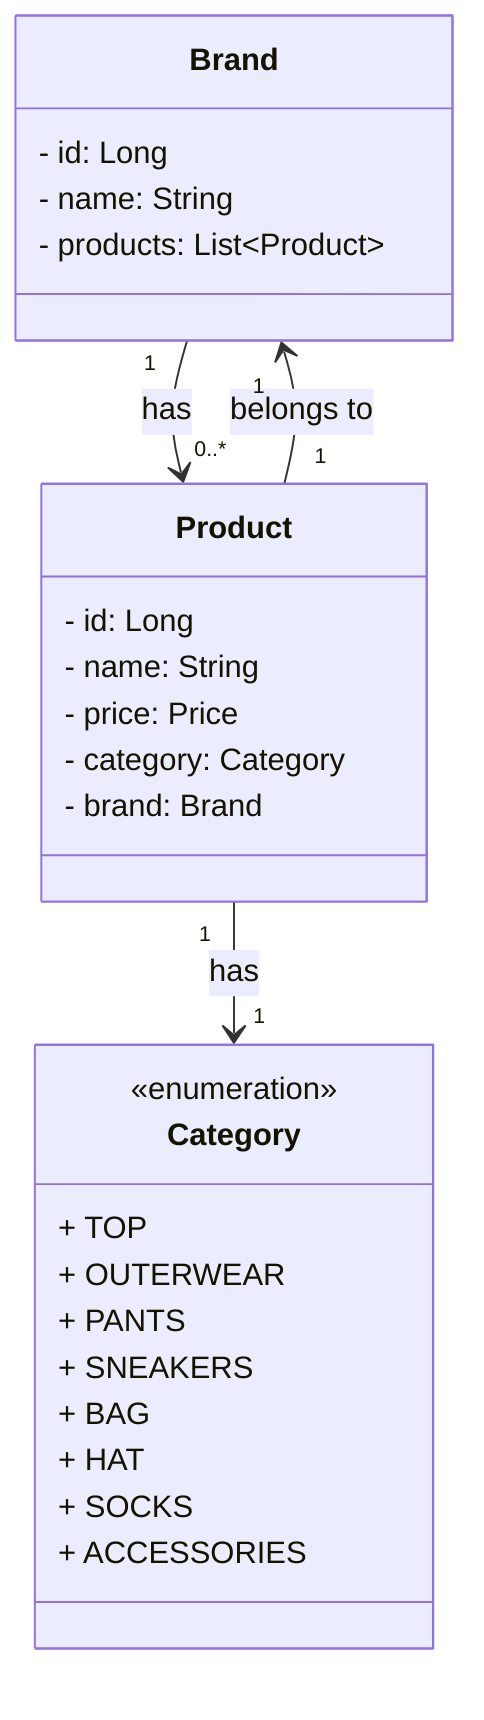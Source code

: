 classDiagram
    class Brand {
        - id: Long
        - name: String
        - products: List~Product~
    }

    class Product {
        - id: Long
        - name: String
        - price: Price
        - category: Category
        - brand: Brand
    }

    class Category {
        <<enumeration>>
        + TOP
        + OUTERWEAR
        + PANTS
        + SNEAKERS
        + BAG
        + HAT
        + SOCKS
        + ACCESSORIES
    }

    Brand "1" --> "0..*" Product : has
    Product "1" --> "1" Brand : belongs to
    Product "1" --> "1" Category : has